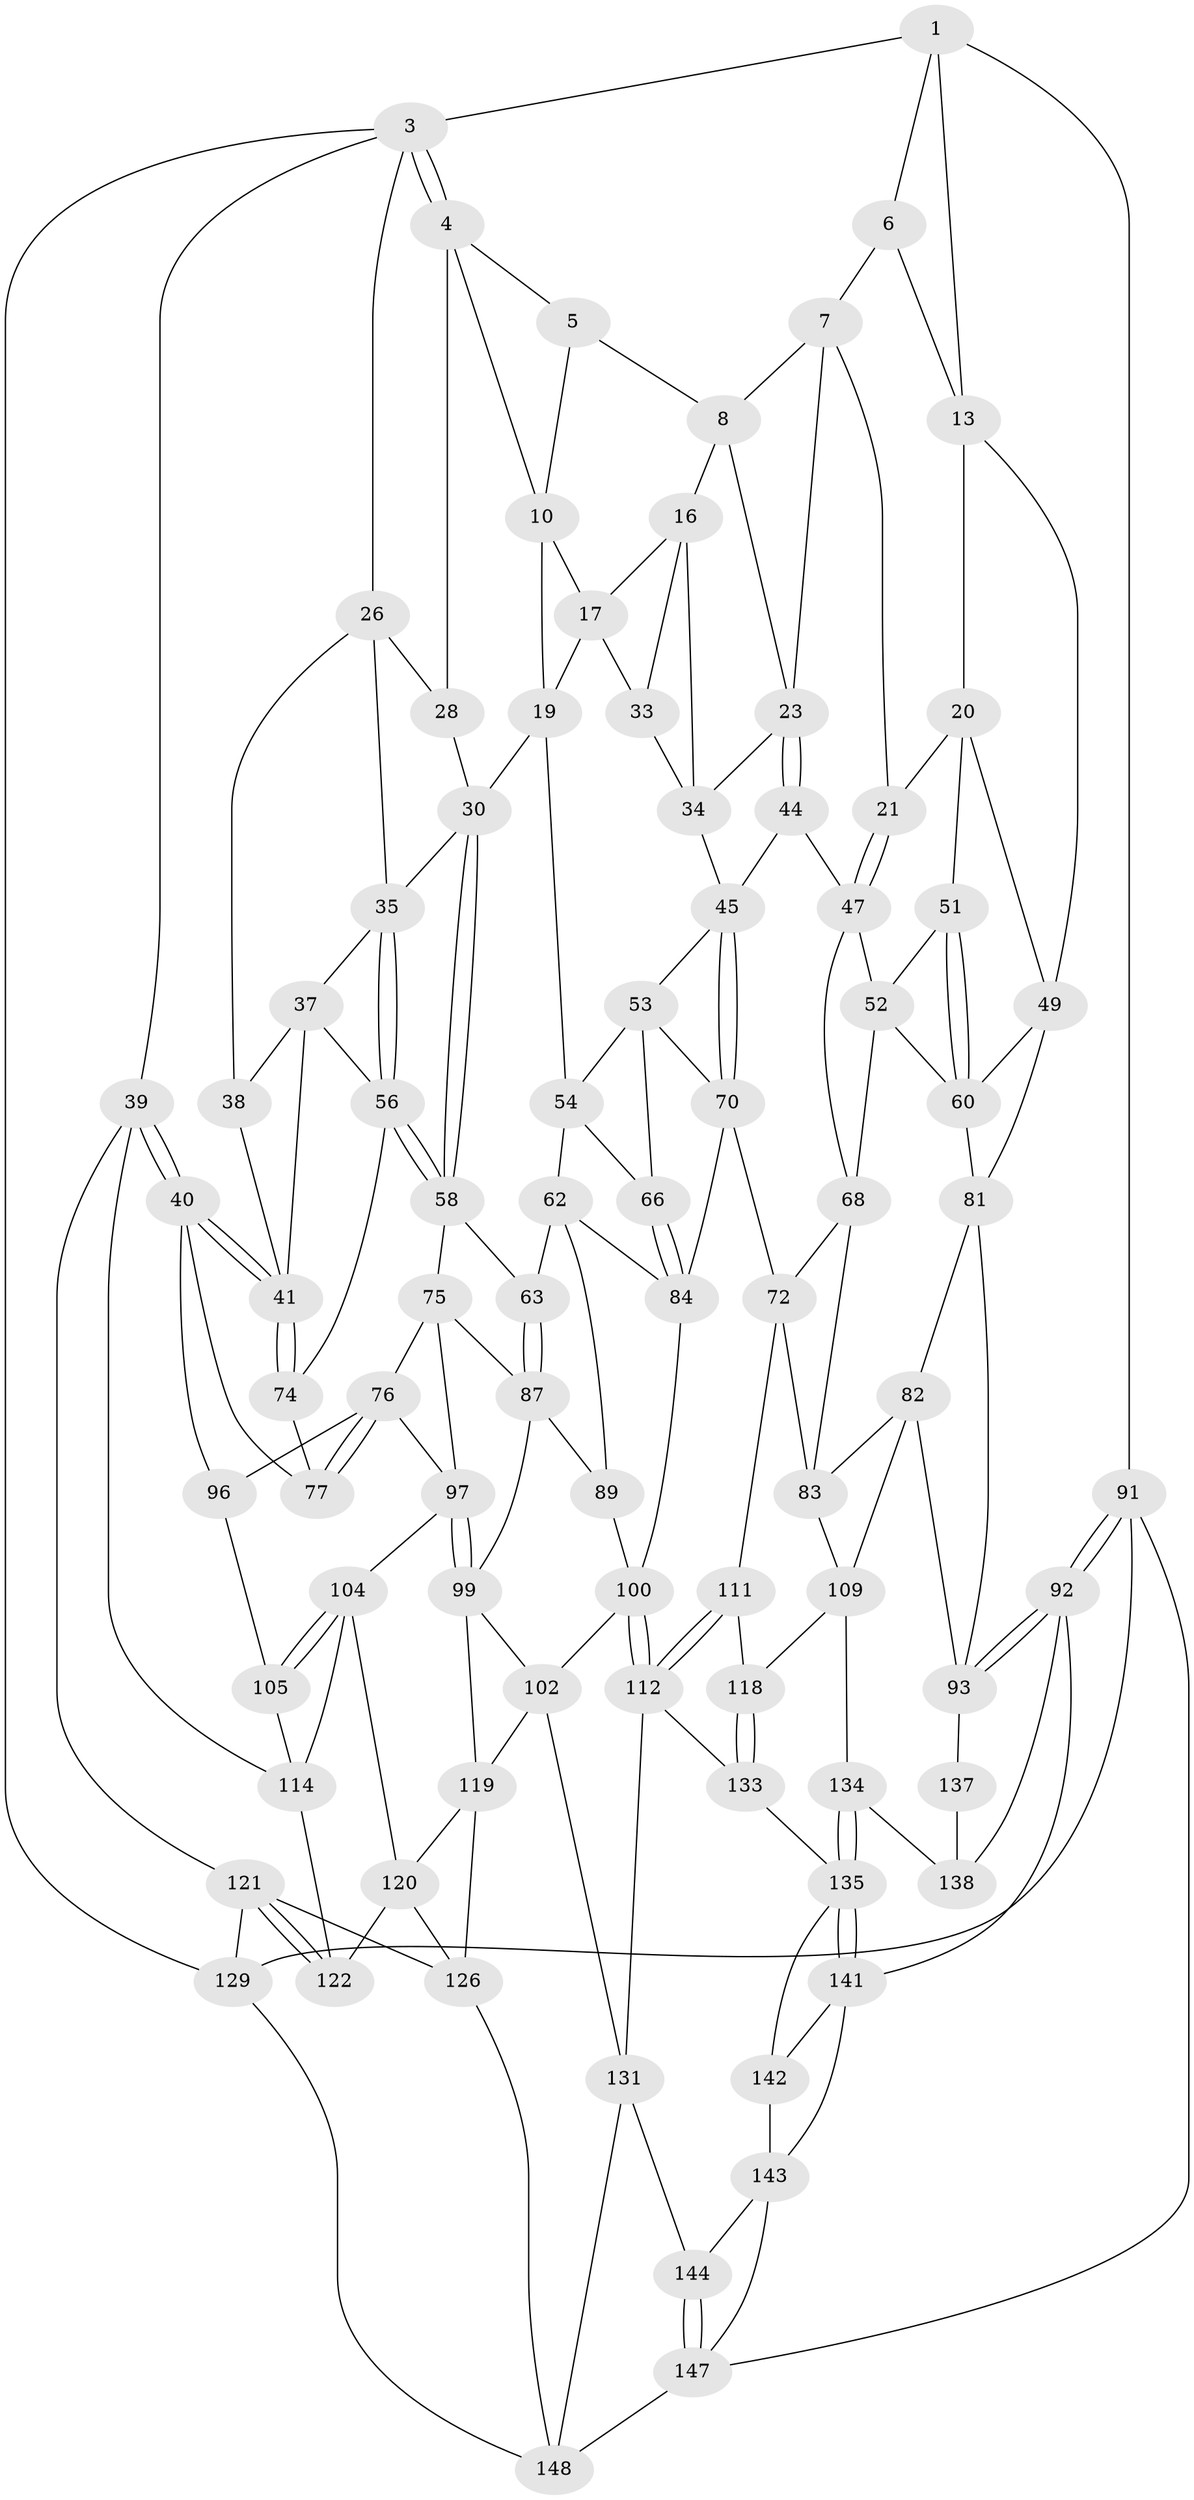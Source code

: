 // original degree distribution, {3: 0.013333333333333334, 6: 0.24, 4: 0.25333333333333335, 5: 0.49333333333333335}
// Generated by graph-tools (version 1.1) at 2025/11/02/27/25 16:11:52]
// undirected, 86 vertices, 185 edges
graph export_dot {
graph [start="1"]
  node [color=gray90,style=filled];
  1 [pos="+0.7084153780113448+0",super="+2"];
  3 [pos="+0+0",super="+25"];
  4 [pos="+0.27024419014443324+0",super="+12"];
  5 [pos="+0.434215354885776+0",super="+9"];
  6 [pos="+0.7069421862625453+0"];
  7 [pos="+0.6789097210811432+0.0031512323285242862",super="+22"];
  8 [pos="+0.6236262463065971+0.06464441584716024",super="+15"];
  10 [pos="+0.4878070701899228+0.06439774883151428",super="+11"];
  13 [pos="+1+0",super="+14"];
  16 [pos="+0.5832982569897422+0.14514489910952935",super="+32"];
  17 [pos="+0.48939810571940784+0.07187651608517556",super="+18"];
  19 [pos="+0.44205329648212793+0.22762077463859562",super="+29"];
  20 [pos="+0.8609005560253772+0.15776937294816407",super="+50"];
  21 [pos="+0.8517163402742016+0.16567640310200382"];
  23 [pos="+0.7300696259641275+0.19227632479324125",super="+24"];
  26 [pos="+0.09144004747018394+0.130605186301502",super="+27"];
  28 [pos="+0.22722032474063497+0.06701606759658636"];
  30 [pos="+0.3974742139855114+0.24743731312746808",super="+31"];
  33 [pos="+0.5101897834490826+0.19607540892968625"];
  34 [pos="+0.631408420409497+0.21575030093636063",super="+43"];
  35 [pos="+0.2548954516875698+0.2958784994152587",super="+36"];
  37 [pos="+0.14612474837037068+0.2701598297514407",super="+55"];
  38 [pos="+0.08745381256549753+0.1492054351257482"];
  39 [pos="+0+0.452478530627671",super="+113"];
  40 [pos="+0+0.4321892920825166",super="+80"];
  41 [pos="+0+0.3962599953774521",super="+42"];
  44 [pos="+0.7111220788718527+0.2982785308248408"];
  45 [pos="+0.6378339385344389+0.3157191799876521",super="+46"];
  47 [pos="+0.8543347686250735+0.24459419380587027",super="+48"];
  49 [pos="+1+0.18466407713327218",super="+59"];
  51 [pos="+0.9445339169311271+0.29534691904367716"];
  52 [pos="+0.9144668044792158+0.30840568833077625",super="+67"];
  53 [pos="+0.510084157425692+0.31491424888369934",super="+65"];
  54 [pos="+0.44871599120810857+0.2528433808526917",super="+61"];
  56 [pos="+0.2723350700915378+0.3439581668626755",super="+57"];
  58 [pos="+0.2741626845649854+0.34498550745677287",super="+64"];
  60 [pos="+1+0.3987566753619048",super="+69"];
  62 [pos="+0.359200242831513+0.41520099291288115",super="+85"];
  63 [pos="+0.3441674907340639+0.41753283418321424"];
  66 [pos="+0.48566737632646456+0.43089347525060356"];
  68 [pos="+0.8011671793220323+0.41894952533445634",super="+71"];
  70 [pos="+0.6181429961956517+0.4187570654297399",super="+73"];
  72 [pos="+0.7160938050898672+0.5089038114806878",super="+107"];
  74 [pos="+0.17224739484202856+0.4075295534042733",super="+78"];
  75 [pos="+0.2149070249865598+0.48201155119589306",super="+88"];
  76 [pos="+0.1902817754673828+0.4857798684836055",super="+95"];
  77 [pos="+0.18380696066395577+0.47976931750111257",super="+79"];
  81 [pos="+0.9223691288325322+0.521120215264709",super="+94"];
  82 [pos="+0.8940962404018454+0.5403101581297263",super="+108"];
  83 [pos="+0.8826812746558963+0.5370810983996248",super="+106"];
  84 [pos="+0.4835983207407272+0.514062651248533",super="+86"];
  87 [pos="+0.3380325344387442+0.4659413394523349",super="+90"];
  89 [pos="+0.44093231368556746+0.5393850509815904"];
  91 [pos="+1+1"];
  92 [pos="+1+1",super="+140"];
  93 [pos="+1+0.75808598928455",super="+110"];
  96 [pos="+0.14271686813736825+0.5575086168694604"];
  97 [pos="+0.2750134976527336+0.6016602236948657",super="+98"];
  99 [pos="+0.30230866232219616+0.613750554640904",super="+103"];
  100 [pos="+0.5654024239297605+0.6768952945127988",super="+101"];
  102 [pos="+0.41172089672496226+0.6856363735117945",super="+124"];
  104 [pos="+0.21633221519992302+0.6221678675513235",super="+115"];
  105 [pos="+0.1398352810068265+0.5976445905819552"];
  109 [pos="+0.8614446424760618+0.7017234698084104",super="+117"];
  111 [pos="+0.7307288251377216+0.675844999652977"];
  112 [pos="+0.5946144541655181+0.7250154335247322",super="+130"];
  114 [pos="+0.13167394315873931+0.6118913707016925",super="+116"];
  118 [pos="+0.7869055037704324+0.7342816925427308"];
  119 [pos="+0.2686262364759855+0.6900030111212181",super="+125"];
  120 [pos="+0.17193131528854474+0.703169045486713",super="+123"];
  121 [pos="+0+0.63695195835578",super="+128"];
  122 [pos="+0.006711555171480441+0.6967935143408667"];
  126 [pos="+0.24959228327082714+0.8724836928857105",super="+127"];
  129 [pos="+0+1"];
  131 [pos="+0.513034268610068+0.8543596535817493",super="+132"];
  133 [pos="+0.6569737116822251+0.800596150685275"];
  134 [pos="+0.8019831542133068+0.781473923304498"];
  135 [pos="+0.7601080551081267+0.8575358417876181",super="+136"];
  137 [pos="+0.9502851679283173+0.7417405013703331"];
  138 [pos="+0.8314995215588052+0.7991861675504579",super="+139"];
  141 [pos="+0.7810041661789764+0.9084337013450546",super="+145"];
  142 [pos="+0.6525711149150238+0.8852347336228024"];
  143 [pos="+0.6261165156941904+0.9148130701874707",super="+146"];
  144 [pos="+0.5581270322987474+0.9241613743389758"];
  147 [pos="+0.5480430817298023+1",super="+149"];
  148 [pos="+0.47367136480654976+1",super="+150"];
  1 -- 6;
  1 -- 3;
  1 -- 91;
  1 -- 13;
  3 -- 4;
  3 -- 4;
  3 -- 129;
  3 -- 26;
  3 -- 39;
  4 -- 5;
  4 -- 10;
  4 -- 28;
  5 -- 8;
  5 -- 10;
  6 -- 7;
  6 -- 13;
  7 -- 8;
  7 -- 23;
  7 -- 21;
  8 -- 16;
  8 -- 23;
  10 -- 17;
  10 -- 19;
  13 -- 49;
  13 -- 20;
  16 -- 17;
  16 -- 33;
  16 -- 34;
  17 -- 19;
  17 -- 33;
  19 -- 54;
  19 -- 30;
  20 -- 21;
  20 -- 49;
  20 -- 51;
  21 -- 47;
  21 -- 47;
  23 -- 44;
  23 -- 44;
  23 -- 34;
  26 -- 38;
  26 -- 35;
  26 -- 28;
  28 -- 30;
  30 -- 58;
  30 -- 58;
  30 -- 35;
  33 -- 34;
  34 -- 45;
  35 -- 56;
  35 -- 56;
  35 -- 37;
  37 -- 38;
  37 -- 56;
  37 -- 41;
  38 -- 41;
  39 -- 40;
  39 -- 40;
  39 -- 121;
  39 -- 114;
  40 -- 41;
  40 -- 41;
  40 -- 96;
  40 -- 77;
  41 -- 74;
  41 -- 74;
  44 -- 45;
  44 -- 47;
  45 -- 70;
  45 -- 70;
  45 -- 53;
  47 -- 52;
  47 -- 68;
  49 -- 60;
  49 -- 81;
  51 -- 52;
  51 -- 60;
  51 -- 60;
  52 -- 60;
  52 -- 68;
  53 -- 54;
  53 -- 66;
  53 -- 70;
  54 -- 62;
  54 -- 66;
  56 -- 58;
  56 -- 58;
  56 -- 74;
  58 -- 75;
  58 -- 63;
  60 -- 81;
  62 -- 63;
  62 -- 89;
  62 -- 84;
  63 -- 87;
  63 -- 87;
  66 -- 84;
  66 -- 84;
  68 -- 72;
  68 -- 83;
  70 -- 72;
  70 -- 84;
  72 -- 83;
  72 -- 111;
  74 -- 77 [weight=2];
  75 -- 76;
  75 -- 97;
  75 -- 87;
  76 -- 77;
  76 -- 77;
  76 -- 96;
  76 -- 97;
  81 -- 82;
  81 -- 93;
  82 -- 83;
  82 -- 109;
  82 -- 93;
  83 -- 109;
  84 -- 100;
  87 -- 89;
  87 -- 99;
  89 -- 100;
  91 -- 92;
  91 -- 92;
  91 -- 129;
  91 -- 147;
  92 -- 93;
  92 -- 93;
  92 -- 141;
  92 -- 138;
  93 -- 137;
  96 -- 105;
  97 -- 99;
  97 -- 99;
  97 -- 104;
  99 -- 102;
  99 -- 119;
  100 -- 112;
  100 -- 112;
  100 -- 102;
  102 -- 131;
  102 -- 119;
  104 -- 105;
  104 -- 105;
  104 -- 114;
  104 -- 120;
  105 -- 114;
  109 -- 118;
  109 -- 134;
  111 -- 112;
  111 -- 112;
  111 -- 118;
  112 -- 131;
  112 -- 133;
  114 -- 122;
  118 -- 133;
  118 -- 133;
  119 -- 120;
  119 -- 126;
  120 -- 122;
  120 -- 126;
  121 -- 122;
  121 -- 122;
  121 -- 129;
  121 -- 126;
  126 -- 148;
  129 -- 148;
  131 -- 144;
  131 -- 148;
  133 -- 135;
  134 -- 135;
  134 -- 135;
  134 -- 138;
  135 -- 141;
  135 -- 141;
  135 -- 142;
  137 -- 138 [weight=2];
  141 -- 142;
  141 -- 143;
  142 -- 143;
  143 -- 144;
  143 -- 147;
  144 -- 147;
  144 -- 147;
  147 -- 148;
}
